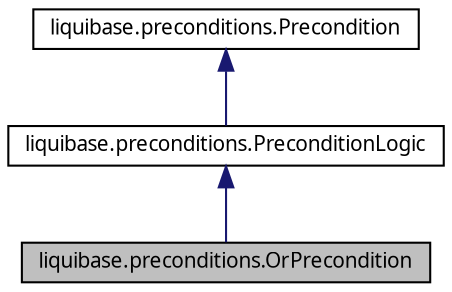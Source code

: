 digraph G
{
  edge [fontname="FreeSans.ttf",fontsize=10,labelfontname="FreeSans.ttf",labelfontsize=10];
  node [fontname="FreeSans.ttf",fontsize=10,shape=record];
  Node1 [label="liquibase.preconditions.OrPrecondition",height=0.2,width=0.4,color="black", fillcolor="grey75", style="filled" fontcolor="black"];
  Node2 -> Node1 [dir=back,color="midnightblue",fontsize=10,style="solid",fontname="FreeSans.ttf"];
  Node2 [label="liquibase.preconditions.PreconditionLogic",height=0.2,width=0.4,color="black", fillcolor="white", style="filled",URL="$classliquibase_1_1preconditions_1_1_precondition_logic.html",tooltip="Marker interface for precondition logic tags (and,or, not)."];
  Node3 -> Node2 [dir=back,color="midnightblue",fontsize=10,style="solid",fontname="FreeSans.ttf"];
  Node3 [label="liquibase.preconditions.Precondition",height=0.2,width=0.4,color="black", fillcolor="white", style="filled",URL="$interfaceliquibase_1_1preconditions_1_1_precondition.html",tooltip="Marker interface for preconditions."];
}
